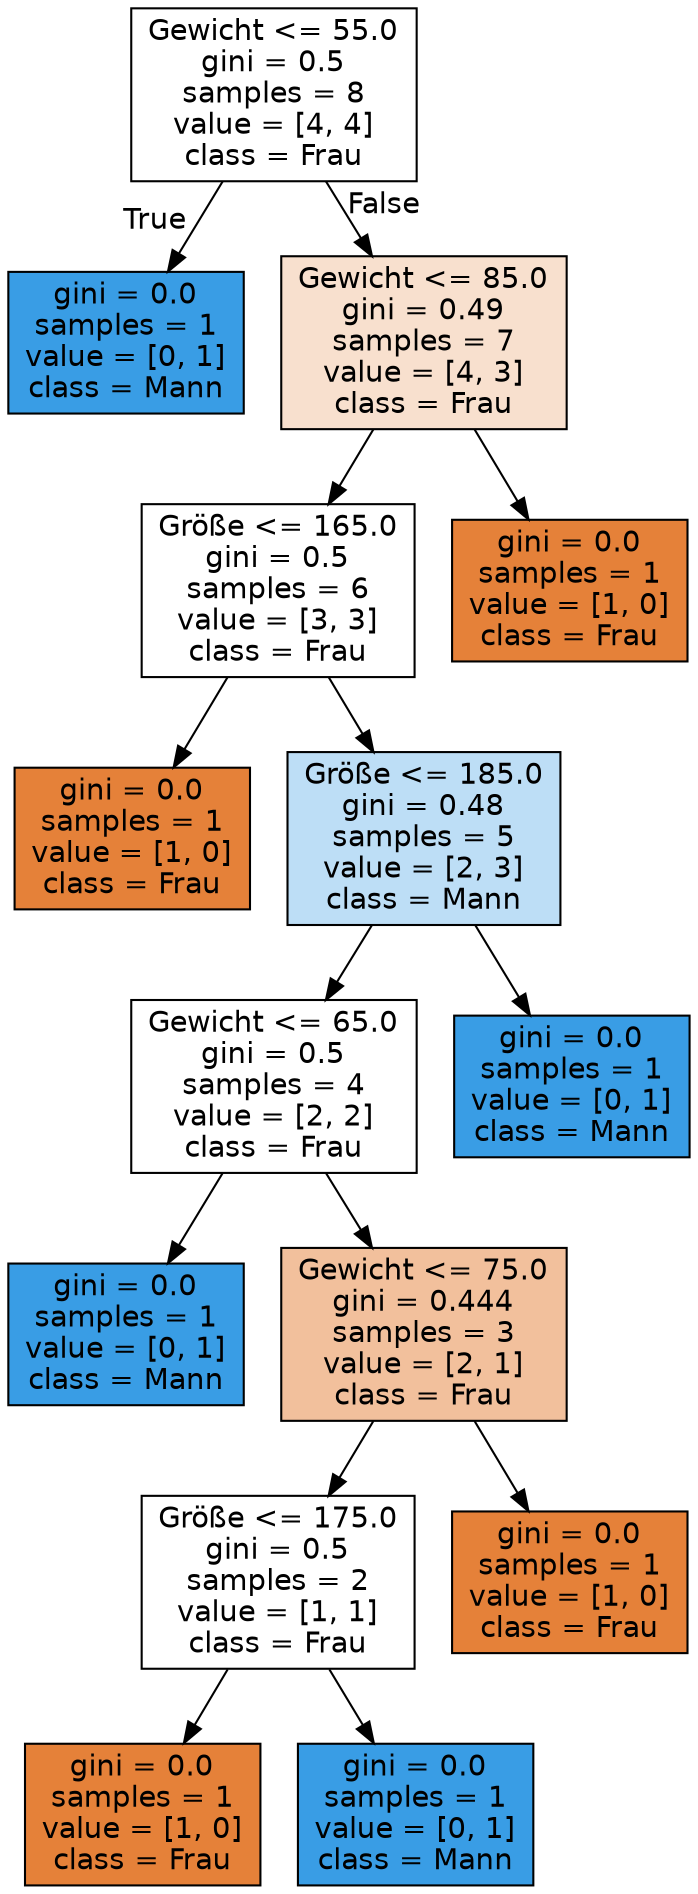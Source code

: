 digraph Tree {
node [shape=box, style="filled", color="black", fontname="helvetica"] ;
edge [fontname="helvetica"] ;
0 [label="Gewicht <= 55.0\ngini = 0.5\nsamples = 8\nvalue = [4, 4]\nclass = Frau", fillcolor="#ffffff"] ;
1 [label="gini = 0.0\nsamples = 1\nvalue = [0, 1]\nclass = Mann", fillcolor="#399de5"] ;
0 -> 1 [labeldistance=2.5, labelangle=45, headlabel="True"] ;
2 [label="Gewicht <= 85.0\ngini = 0.49\nsamples = 7\nvalue = [4, 3]\nclass = Frau", fillcolor="#f8e0ce"] ;
0 -> 2 [labeldistance=2.5, labelangle=-45, headlabel="False"] ;
3 [label="Größe <= 165.0\ngini = 0.5\nsamples = 6\nvalue = [3, 3]\nclass = Frau", fillcolor="#ffffff"] ;
2 -> 3 ;
4 [label="gini = 0.0\nsamples = 1\nvalue = [1, 0]\nclass = Frau", fillcolor="#e58139"] ;
3 -> 4 ;
5 [label="Größe <= 185.0\ngini = 0.48\nsamples = 5\nvalue = [2, 3]\nclass = Mann", fillcolor="#bddef6"] ;
3 -> 5 ;
6 [label="Gewicht <= 65.0\ngini = 0.5\nsamples = 4\nvalue = [2, 2]\nclass = Frau", fillcolor="#ffffff"] ;
5 -> 6 ;
7 [label="gini = 0.0\nsamples = 1\nvalue = [0, 1]\nclass = Mann", fillcolor="#399de5"] ;
6 -> 7 ;
8 [label="Gewicht <= 75.0\ngini = 0.444\nsamples = 3\nvalue = [2, 1]\nclass = Frau", fillcolor="#f2c09c"] ;
6 -> 8 ;
9 [label="Größe <= 175.0\ngini = 0.5\nsamples = 2\nvalue = [1, 1]\nclass = Frau", fillcolor="#ffffff"] ;
8 -> 9 ;
10 [label="gini = 0.0\nsamples = 1\nvalue = [1, 0]\nclass = Frau", fillcolor="#e58139"] ;
9 -> 10 ;
11 [label="gini = 0.0\nsamples = 1\nvalue = [0, 1]\nclass = Mann", fillcolor="#399de5"] ;
9 -> 11 ;
12 [label="gini = 0.0\nsamples = 1\nvalue = [1, 0]\nclass = Frau", fillcolor="#e58139"] ;
8 -> 12 ;
13 [label="gini = 0.0\nsamples = 1\nvalue = [0, 1]\nclass = Mann", fillcolor="#399de5"] ;
5 -> 13 ;
14 [label="gini = 0.0\nsamples = 1\nvalue = [1, 0]\nclass = Frau", fillcolor="#e58139"] ;
2 -> 14 ;
}